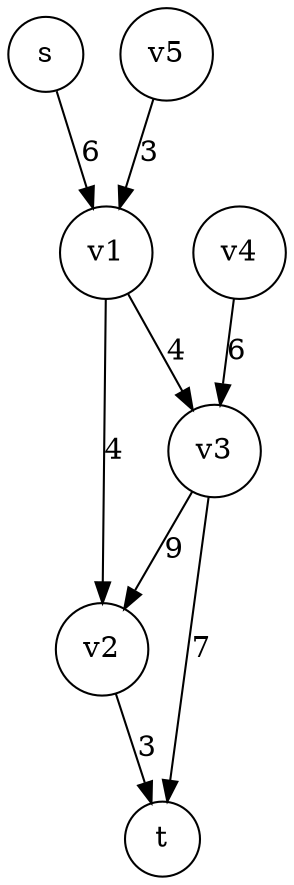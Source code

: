 digraph questionthree {
node [shape=circle]
s -> v1 [label="6"]
v1 -> v2 [label="4"]
v1 -> v3 [label="4"]
v2 -> t [label="3"]
v3 -> t [label="7"]
v3 -> v2 [label="9"]
v4 -> v3 [label="6"]
v5 -> v1 [label="3"]
}
